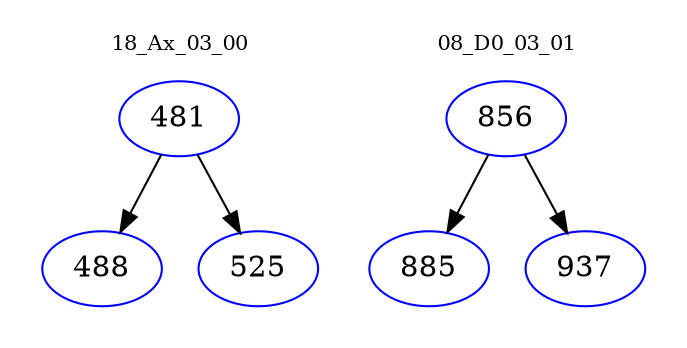 digraph{
subgraph cluster_0 {
color = white
label = "18_Ax_03_00";
fontsize=10;
T0_481 [label="481", color="blue"]
T0_481 -> T0_488 [color="black"]
T0_488 [label="488", color="blue"]
T0_481 -> T0_525 [color="black"]
T0_525 [label="525", color="blue"]
}
subgraph cluster_1 {
color = white
label = "08_D0_03_01";
fontsize=10;
T1_856 [label="856", color="blue"]
T1_856 -> T1_885 [color="black"]
T1_885 [label="885", color="blue"]
T1_856 -> T1_937 [color="black"]
T1_937 [label="937", color="blue"]
}
}
